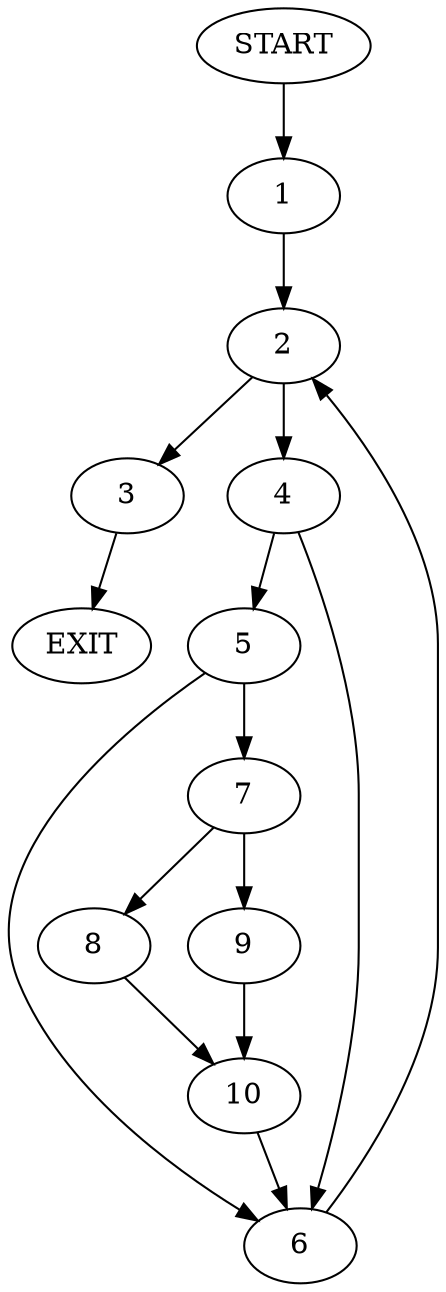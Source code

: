 digraph {
0 [label="START"]
11 [label="EXIT"]
0 -> 1
1 -> 2
2 -> 3
2 -> 4
4 -> 5
4 -> 6
3 -> 11
5 -> 7
5 -> 6
6 -> 2
7 -> 8
7 -> 9
8 -> 10
9 -> 10
10 -> 6
}
